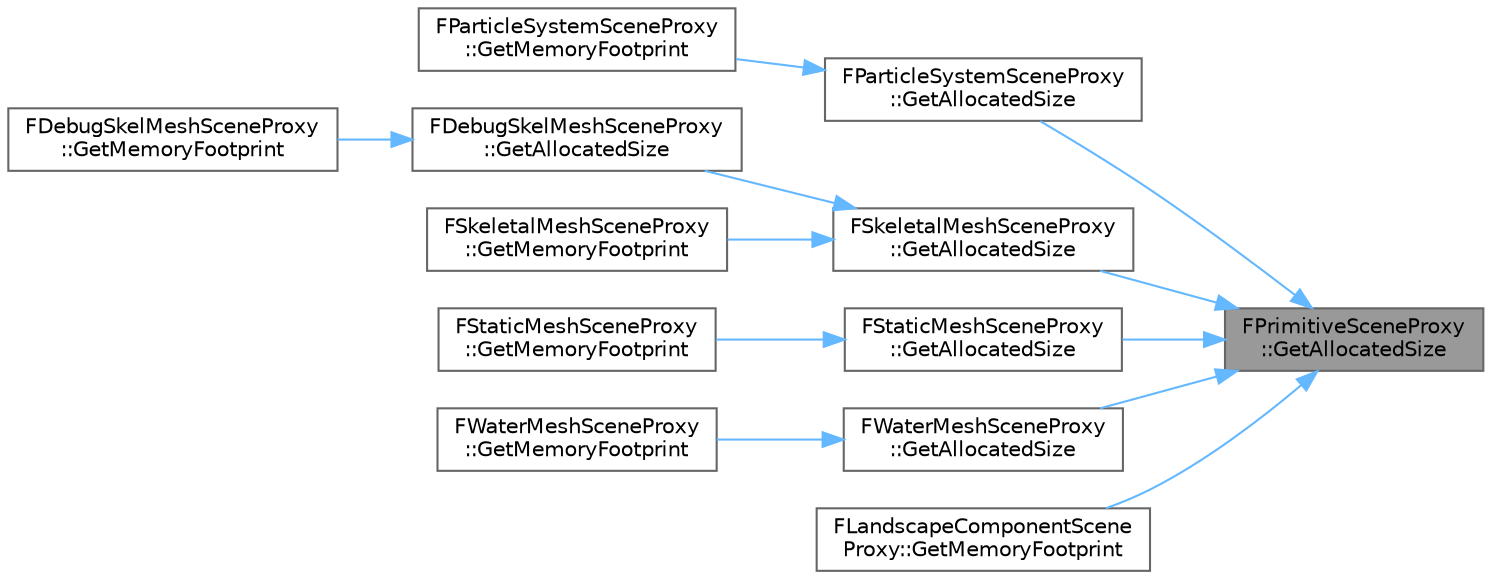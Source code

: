 digraph "FPrimitiveSceneProxy::GetAllocatedSize"
{
 // INTERACTIVE_SVG=YES
 // LATEX_PDF_SIZE
  bgcolor="transparent";
  edge [fontname=Helvetica,fontsize=10,labelfontname=Helvetica,labelfontsize=10];
  node [fontname=Helvetica,fontsize=10,shape=box,height=0.2,width=0.4];
  rankdir="RL";
  Node1 [id="Node000001",label="FPrimitiveSceneProxy\l::GetAllocatedSize",height=0.2,width=0.4,color="gray40", fillcolor="grey60", style="filled", fontcolor="black",tooltip=" "];
  Node1 -> Node2 [id="edge1_Node000001_Node000002",dir="back",color="steelblue1",style="solid",tooltip=" "];
  Node2 [id="Node000002",label="FParticleSystemSceneProxy\l::GetAllocatedSize",height=0.2,width=0.4,color="grey40", fillcolor="white", style="filled",URL="$df/d59/classFParticleSystemSceneProxy.html#a653ebf8eb97d3de6fb6725b39efa3252",tooltip=" "];
  Node2 -> Node3 [id="edge2_Node000002_Node000003",dir="back",color="steelblue1",style="solid",tooltip=" "];
  Node3 [id="Node000003",label="FParticleSystemSceneProxy\l::GetMemoryFootprint",height=0.2,width=0.4,color="grey40", fillcolor="white", style="filled",URL="$df/d59/classFParticleSystemSceneProxy.html#a9f2966bd77ed806233741b2253b8acbb",tooltip="Every derived class should override these functions."];
  Node1 -> Node4 [id="edge3_Node000001_Node000004",dir="back",color="steelblue1",style="solid",tooltip=" "];
  Node4 [id="Node000004",label="FSkeletalMeshSceneProxy\l::GetAllocatedSize",height=0.2,width=0.4,color="grey40", fillcolor="white", style="filled",URL="$d4/d0e/classFSkeletalMeshSceneProxy.html#a1efafc90a780397ff4b2557a90c442d6",tooltip=" "];
  Node4 -> Node5 [id="edge4_Node000004_Node000005",dir="back",color="steelblue1",style="solid",tooltip=" "];
  Node5 [id="Node000005",label="FDebugSkelMeshSceneProxy\l::GetAllocatedSize",height=0.2,width=0.4,color="grey40", fillcolor="white", style="filled",URL="$dc/de0/classFDebugSkelMeshSceneProxy.html#a0a54eccd0dc2c690162b4a6596706b3d",tooltip=" "];
  Node5 -> Node6 [id="edge5_Node000005_Node000006",dir="back",color="steelblue1",style="solid",tooltip=" "];
  Node6 [id="Node000006",label="FDebugSkelMeshSceneProxy\l::GetMemoryFootprint",height=0.2,width=0.4,color="grey40", fillcolor="white", style="filled",URL="$dc/de0/classFDebugSkelMeshSceneProxy.html#a5d2aa98df4b8d4d9a9d70dfcd9c4bdc4",tooltip="Every derived class should override these functions."];
  Node4 -> Node7 [id="edge6_Node000004_Node000007",dir="back",color="steelblue1",style="solid",tooltip=" "];
  Node7 [id="Node000007",label="FSkeletalMeshSceneProxy\l::GetMemoryFootprint",height=0.2,width=0.4,color="grey40", fillcolor="white", style="filled",URL="$d4/d0e/classFSkeletalMeshSceneProxy.html#a3273e55e433bd58e5b2b1a2447a17830",tooltip="Every derived class should override these functions."];
  Node1 -> Node8 [id="edge7_Node000001_Node000008",dir="back",color="steelblue1",style="solid",tooltip=" "];
  Node8 [id="Node000008",label="FStaticMeshSceneProxy\l::GetAllocatedSize",height=0.2,width=0.4,color="grey40", fillcolor="white", style="filled",URL="$df/d69/classFStaticMeshSceneProxy.html#a1d78220bfdc8876333cb3fda3230a08e",tooltip=" "];
  Node8 -> Node9 [id="edge8_Node000008_Node000009",dir="back",color="steelblue1",style="solid",tooltip=" "];
  Node9 [id="Node000009",label="FStaticMeshSceneProxy\l::GetMemoryFootprint",height=0.2,width=0.4,color="grey40", fillcolor="white", style="filled",URL="$df/d69/classFStaticMeshSceneProxy.html#a12140d699025bfd87284c1bd2aba050a",tooltip="Every derived class should override these functions."];
  Node1 -> Node10 [id="edge9_Node000001_Node000010",dir="back",color="steelblue1",style="solid",tooltip=" "];
  Node10 [id="Node000010",label="FWaterMeshSceneProxy\l::GetAllocatedSize",height=0.2,width=0.4,color="grey40", fillcolor="white", style="filled",URL="$d9/d92/classFWaterMeshSceneProxy.html#a2b7ede0bb19e01093c2ab113dd427f94",tooltip=" "];
  Node10 -> Node11 [id="edge10_Node000010_Node000011",dir="back",color="steelblue1",style="solid",tooltip=" "];
  Node11 [id="Node000011",label="FWaterMeshSceneProxy\l::GetMemoryFootprint",height=0.2,width=0.4,color="grey40", fillcolor="white", style="filled",URL="$d9/d92/classFWaterMeshSceneProxy.html#a06b4a7ca7e224308de120cd9d411be0a",tooltip="Every derived class should override these functions."];
  Node1 -> Node12 [id="edge11_Node000001_Node000012",dir="back",color="steelblue1",style="solid",tooltip=" "];
  Node12 [id="Node000012",label="FLandscapeComponentScene\lProxy::GetMemoryFootprint",height=0.2,width=0.4,color="grey40", fillcolor="white", style="filled",URL="$d8/d05/classFLandscapeComponentSceneProxy.html#ae952cafb5f820cecb21064f0b906d73d",tooltip="Every derived class should override these functions."];
}
